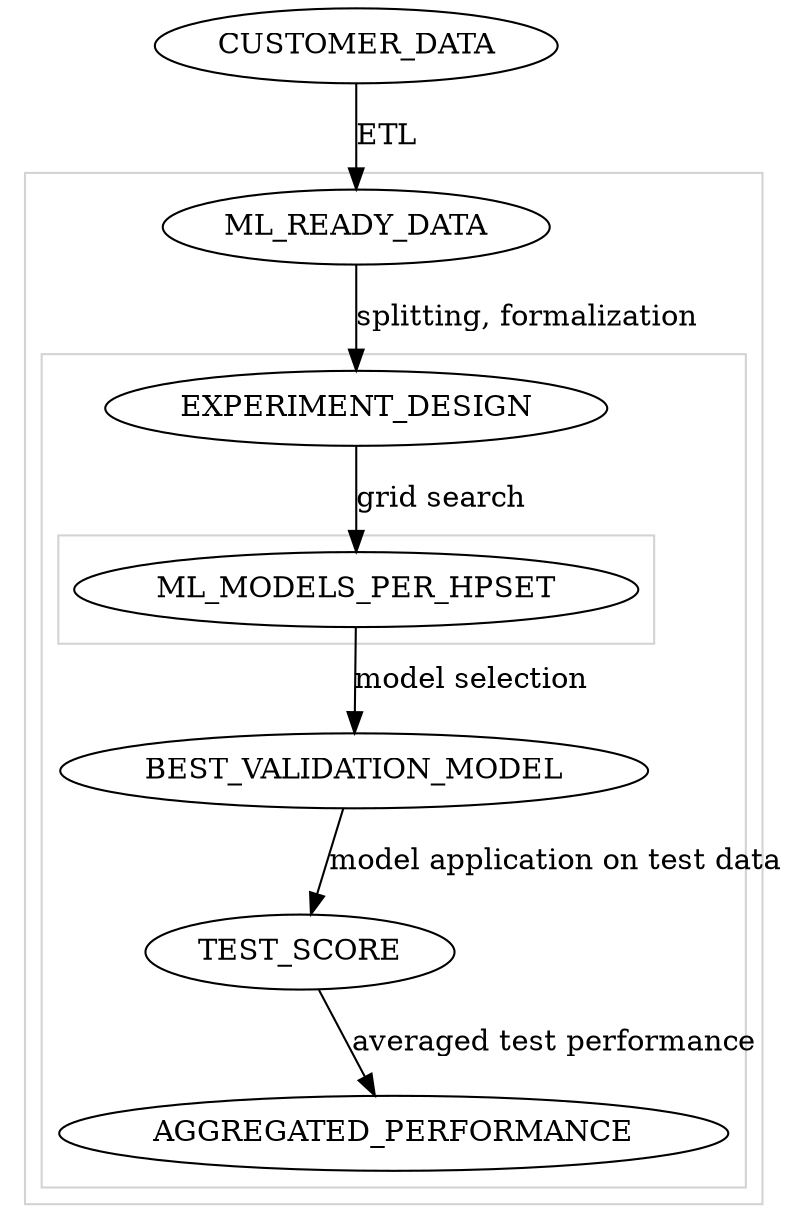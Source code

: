 digraph modules {
	
	CUSTOMER_DATA [tooltip="raw customer data; dirty"];
	ML_READY_DATA [tooltip="data which can be used as ML input"];
	EXPERIMENT_DESIGN [tooltip="data, splits and relations according to a certain problem setting"];
	ML_MODELS_PER_HPSET [tooltip="models per hyperparameter combination"];
	BEST_VALIDATION_MODEL [tooltip="best model wrt. user-defined selection criteria"];
	TEST_SCORE;
	AGGREGATED_PERFORMANCE;

	// default linear transition
	CUSTOMER_DATA -> ML_READY_DATA [label="ETL"];
	subgraph cluster_ml_questions {
		color=lightgrey;
		node [style=filled, color=blue];
		ML_READY_DATA -> EXPERIMENT_DESIGN [label="splitting, formalization"];

		subgraph cluster_ml_experiment {
			EXPERIMENT_DESIGN -> ML_MODELS_PER_HPSET [label="grid search"];

			subgraph cluster_discrete_hyperparameter_space {
				ML_MODELS_PER_HPSET;
			} // of subgraph cluster_discrete_hyperparameter_space
			ML_MODELS_PER_HPSET -> BEST_VALIDATION_MODEL [label="model selection"];
			BEST_VALIDATION_MODEL -> TEST_SCORE [label="model application on test data"];
			TEST_SCORE -> AGGREGATED_PERFORMANCE [label="averaged test performance"];
		} // of subgraph cluster_ml_experiment
	} // of subgraph cluster_ml_questions

}
